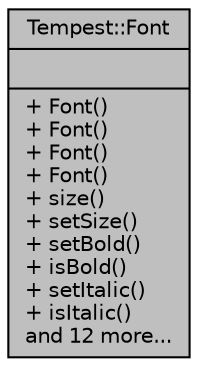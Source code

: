 digraph "Tempest::Font"
{
  edge [fontname="Helvetica",fontsize="10",labelfontname="Helvetica",labelfontsize="10"];
  node [fontname="Helvetica",fontsize="10",shape=record];
  Node1 [label="{Tempest::Font\n||+ Font()\l+ Font()\l+ Font()\l+ Font()\l+ size()\l+ setSize()\l+ setBold()\l+ isBold()\l+ setItalic()\l+ isItalic()\land 12 more...\l}",height=0.2,width=0.4,color="black", fillcolor="grey75", style="filled", fontcolor="black"];
}
